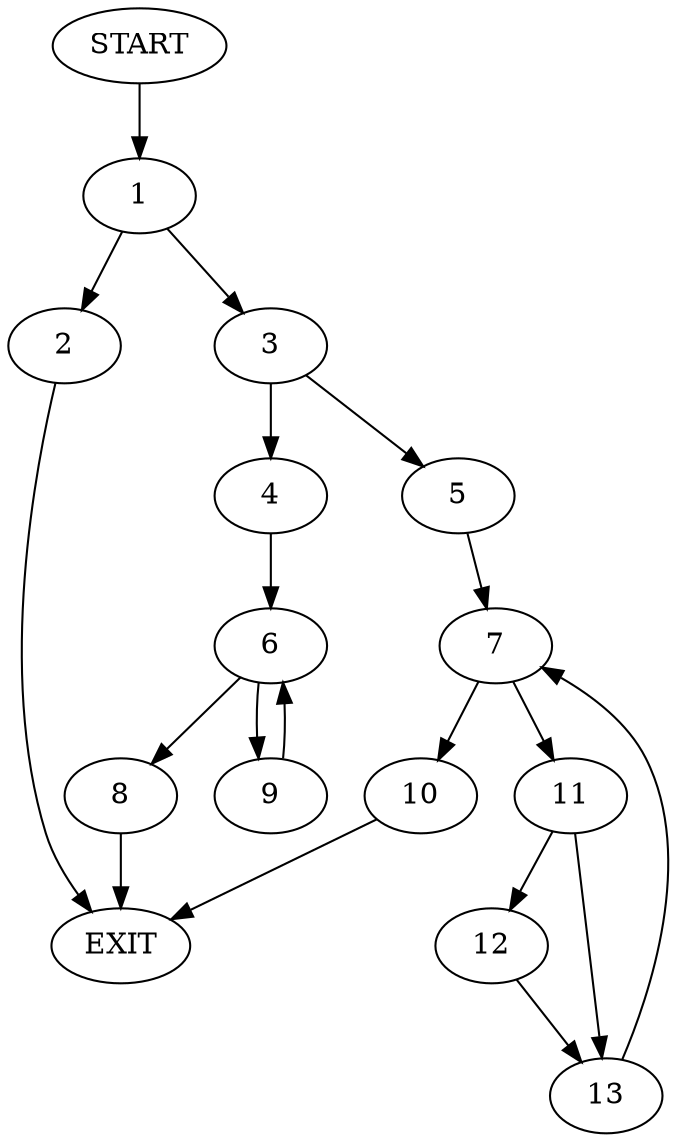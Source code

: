 digraph {
0 [label="START"]
14 [label="EXIT"]
0 -> 1
1 -> 2
1 -> 3
3 -> 4
3 -> 5
2 -> 14
4 -> 6
5 -> 7
6 -> 8
6 -> 9
9 -> 6
8 -> 14
7 -> 10
7 -> 11
11 -> 12
11 -> 13
10 -> 14
12 -> 13
13 -> 7
}
